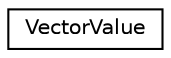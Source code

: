 digraph "Graphical Class Hierarchy"
{
 // LATEX_PDF_SIZE
  edge [fontname="Helvetica",fontsize="10",labelfontname="Helvetica",labelfontsize="10"];
  node [fontname="Helvetica",fontsize="10",shape=record];
  rankdir="LR";
  Node0 [label="VectorValue",height=0.2,width=0.4,color="black", fillcolor="white", style="filled",URL="$classns3_1_1_vector_value.html",tooltip="AttributeValue implementation for Vector."];
}
